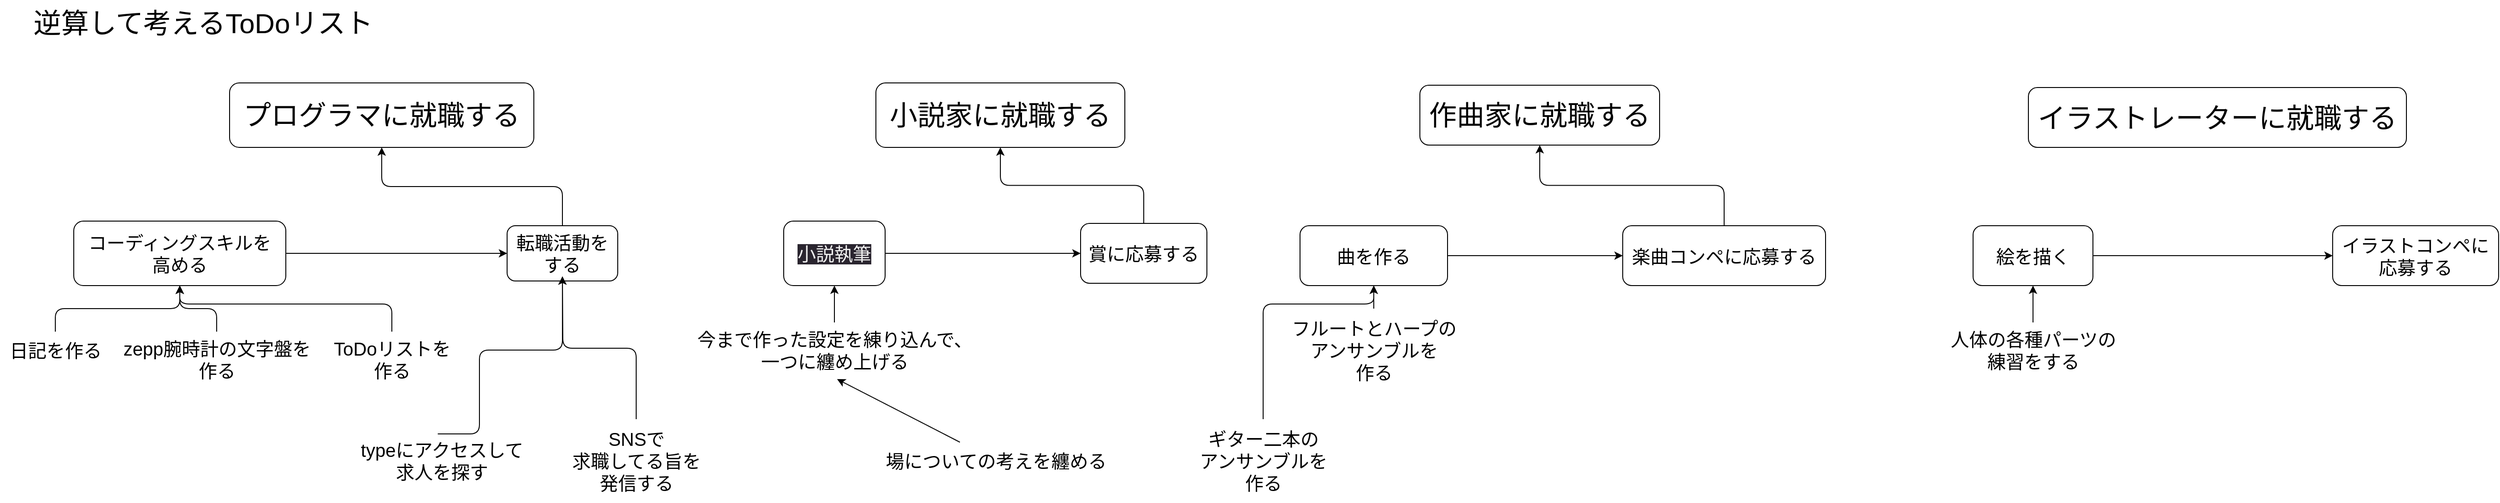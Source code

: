 <mxfile>
    <diagram id="4r1K1WVgAWdPKaOqnQd8" name="ページ1">
        <mxGraphModel dx="1102" dy="719" grid="1" gridSize="20" guides="1" tooltips="1" connect="1" arrows="1" fold="1" page="1" pageScale="1" pageWidth="827" pageHeight="1169" math="0" shadow="0">
            <root>
                <mxCell id="0"/>
                <mxCell id="1" parent="0"/>
                <mxCell id="4" value="&lt;span style=&quot;font-size: 30px;&quot;&gt;逆算して考えるToDoリスト&lt;/span&gt;" style="text;html=1;align=center;verticalAlign=middle;resizable=0;points=[];autosize=1;strokeColor=none;fillColor=none;" parent="1" vertex="1">
                    <mxGeometry x="25" y="10" width="390" height="50" as="geometry"/>
                </mxCell>
                <mxCell id="5" value="プログラマに就職する" style="rounded=1;whiteSpace=wrap;html=1;fontSize=30;" parent="1" vertex="1">
                    <mxGeometry x="249" y="100" width="330" height="70" as="geometry"/>
                </mxCell>
                <mxCell id="25" style="edgeStyle=orthogonalEdgeStyle;html=1;entryX=0.5;entryY=1;entryDx=0;entryDy=0;fontSize=20;" parent="1" source="11" target="24" edge="1">
                    <mxGeometry relative="1" as="geometry"/>
                </mxCell>
                <mxCell id="11" value="日記を作る" style="text;html=1;align=center;verticalAlign=middle;resizable=0;points=[];autosize=1;strokeColor=none;fillColor=none;fontSize=20;" parent="1" vertex="1">
                    <mxGeometry y="370" width="120" height="40" as="geometry"/>
                </mxCell>
                <mxCell id="27" style="edgeStyle=orthogonalEdgeStyle;html=1;entryX=0.5;entryY=1;entryDx=0;entryDy=0;fontSize=20;" parent="1" source="12" target="24" edge="1">
                    <mxGeometry relative="1" as="geometry"/>
                </mxCell>
                <mxCell id="12" value="zepp腕時計の文字盤を&lt;br&gt;作る" style="text;html=1;align=center;verticalAlign=middle;resizable=0;points=[];autosize=1;strokeColor=none;fillColor=none;fontSize=20;" parent="1" vertex="1">
                    <mxGeometry x="120" y="370" width="230" height="60" as="geometry"/>
                </mxCell>
                <mxCell id="28" style="edgeStyle=orthogonalEdgeStyle;html=1;entryX=0.5;entryY=1;entryDx=0;entryDy=0;fontSize=20;" parent="1" source="13" target="24" edge="1">
                    <mxGeometry relative="1" as="geometry">
                        <Array as="points">
                            <mxPoint x="425" y="340"/>
                            <mxPoint x="195" y="340"/>
                        </Array>
                    </mxGeometry>
                </mxCell>
                <mxCell id="13" value="ToDoリストを&lt;br&gt;作る" style="text;html=1;align=center;verticalAlign=middle;resizable=0;points=[];autosize=1;strokeColor=none;fillColor=none;fontSize=20;" parent="1" vertex="1">
                    <mxGeometry x="350" y="370" width="150" height="60" as="geometry"/>
                </mxCell>
                <mxCell id="15" value="小説家に就職する" style="rounded=1;whiteSpace=wrap;html=1;fontSize=30;" parent="1" vertex="1">
                    <mxGeometry x="950" y="100" width="270" height="70" as="geometry"/>
                </mxCell>
                <mxCell id="30" style="edgeStyle=orthogonalEdgeStyle;html=1;entryX=0.5;entryY=1;entryDx=0;entryDy=0;fontSize=20;" parent="1" source="17" target="29" edge="1">
                    <mxGeometry relative="1" as="geometry"/>
                </mxCell>
                <mxCell id="17" value="今まで作った設定を練り込んで、&lt;br style=&quot;font-size: 20px;&quot;&gt;一つに纏め上げる" style="text;html=1;align=center;verticalAlign=middle;resizable=0;points=[];autosize=1;strokeColor=none;fillColor=none;fontSize=20;" parent="1" vertex="1">
                    <mxGeometry x="745" y="360" width="320" height="60" as="geometry"/>
                </mxCell>
                <mxCell id="40" style="edgeStyle=orthogonalEdgeStyle;html=1;entryX=0;entryY=0.5;entryDx=0;entryDy=0;fontSize=20;" parent="1" source="24" target="31" edge="1">
                    <mxGeometry relative="1" as="geometry"/>
                </mxCell>
                <mxCell id="24" value="&lt;span style=&quot;&quot;&gt;コーディングスキルを&lt;/span&gt;&lt;br style=&quot;&quot;&gt;&lt;span style=&quot;&quot;&gt;高める&lt;/span&gt;" style="rounded=1;whiteSpace=wrap;html=1;fontSize=20;" parent="1" vertex="1">
                    <mxGeometry x="80" y="250" width="230" height="70" as="geometry"/>
                </mxCell>
                <mxCell id="38" style="edgeStyle=orthogonalEdgeStyle;html=1;entryX=0;entryY=0.5;entryDx=0;entryDy=0;fontSize=20;" parent="1" source="29" target="37" edge="1">
                    <mxGeometry relative="1" as="geometry"/>
                </mxCell>
                <mxCell id="29" value="&lt;span style=&quot;color: rgb(240, 240, 240); font-family: Helvetica; font-size: 20px; font-style: normal; font-variant-ligatures: normal; font-variant-caps: normal; font-weight: 400; letter-spacing: normal; orphans: 2; text-align: center; text-indent: 0px; text-transform: none; widows: 2; word-spacing: 0px; -webkit-text-stroke-width: 0px; background-color: rgb(42, 37, 47); text-decoration-thickness: initial; text-decoration-style: initial; text-decoration-color: initial; float: none; display: inline !important;&quot;&gt;小説執筆&lt;/span&gt;" style="rounded=1;whiteSpace=wrap;html=1;fontSize=20;" parent="1" vertex="1">
                    <mxGeometry x="850" y="250" width="110" height="70" as="geometry"/>
                </mxCell>
                <mxCell id="36" style="edgeStyle=orthogonalEdgeStyle;html=1;exitX=0.5;exitY=0;exitDx=0;exitDy=0;entryX=0.5;entryY=1;entryDx=0;entryDy=0;fontSize=20;" parent="1" source="31" target="5" edge="1">
                    <mxGeometry relative="1" as="geometry"/>
                </mxCell>
                <mxCell id="31" value="転職活動をする" style="rounded=1;whiteSpace=wrap;html=1;fontSize=20;" parent="1" vertex="1">
                    <mxGeometry x="550" y="255" width="120" height="60" as="geometry"/>
                </mxCell>
                <mxCell id="35" style="edgeStyle=orthogonalEdgeStyle;html=1;fontSize=20;exitX=0.479;exitY=0.017;exitDx=0;exitDy=0;exitPerimeter=0;" parent="1" source="32" edge="1">
                    <mxGeometry relative="1" as="geometry">
                        <mxPoint x="610" y="310" as="targetPoint"/>
                        <Array as="points">
                            <mxPoint x="520" y="481"/>
                            <mxPoint x="520" y="390"/>
                            <mxPoint x="610" y="390"/>
                        </Array>
                    </mxGeometry>
                </mxCell>
                <mxCell id="32" value="typeにアクセスして&lt;br&gt;求人を探す" style="text;html=1;align=center;verticalAlign=middle;resizable=0;points=[];autosize=1;strokeColor=none;fillColor=none;fontSize=20;" parent="1" vertex="1">
                    <mxGeometry x="379" y="480" width="200" height="60" as="geometry"/>
                </mxCell>
                <mxCell id="34" style="edgeStyle=orthogonalEdgeStyle;html=1;fontSize=20;" parent="1" source="33" edge="1">
                    <mxGeometry relative="1" as="geometry">
                        <mxPoint x="610" y="310" as="targetPoint"/>
                    </mxGeometry>
                </mxCell>
                <mxCell id="33" value="SNSで&lt;br&gt;求職してる旨を&lt;br&gt;発信する" style="text;html=1;align=center;verticalAlign=middle;resizable=0;points=[];autosize=1;strokeColor=none;fillColor=none;fontSize=20;" parent="1" vertex="1">
                    <mxGeometry x="610" y="465" width="160" height="90" as="geometry"/>
                </mxCell>
                <mxCell id="39" style="edgeStyle=orthogonalEdgeStyle;html=1;entryX=0.5;entryY=1;entryDx=0;entryDy=0;fontSize=20;" parent="1" source="37" target="15" edge="1">
                    <mxGeometry relative="1" as="geometry"/>
                </mxCell>
                <mxCell id="37" value="賞に応募する" style="rounded=1;whiteSpace=wrap;html=1;fontSize=20;" parent="1" vertex="1">
                    <mxGeometry x="1172" y="252.5" width="137" height="65" as="geometry"/>
                </mxCell>
                <mxCell id="41" value="作曲家に就職する" style="rounded=1;whiteSpace=wrap;html=1;fontSize=30;" parent="1" vertex="1">
                    <mxGeometry x="1540" y="102.5" width="260" height="65" as="geometry"/>
                </mxCell>
                <mxCell id="45" style="edgeStyle=orthogonalEdgeStyle;html=1;entryX=0;entryY=0.5;entryDx=0;entryDy=0;fontSize=20;" parent="1" source="42" target="43" edge="1">
                    <mxGeometry relative="1" as="geometry"/>
                </mxCell>
                <mxCell id="42" value="曲を作る" style="rounded=1;whiteSpace=wrap;html=1;fontSize=20;" parent="1" vertex="1">
                    <mxGeometry x="1410" y="255" width="160" height="65" as="geometry"/>
                </mxCell>
                <mxCell id="46" style="edgeStyle=orthogonalEdgeStyle;html=1;entryX=0.5;entryY=1;entryDx=0;entryDy=0;fontSize=20;" parent="1" source="43" target="41" edge="1">
                    <mxGeometry relative="1" as="geometry"/>
                </mxCell>
                <mxCell id="43" value="楽曲コンペに応募する" style="rounded=1;whiteSpace=wrap;html=1;fontSize=20;" parent="1" vertex="1">
                    <mxGeometry x="1760" y="255" width="220" height="65" as="geometry"/>
                </mxCell>
                <mxCell id="48" style="edgeStyle=orthogonalEdgeStyle;html=1;entryX=0.5;entryY=1;entryDx=0;entryDy=0;fontSize=20;" parent="1" source="47" target="42" edge="1">
                    <mxGeometry relative="1" as="geometry"/>
                </mxCell>
                <mxCell id="47" value="フルートとハープの&lt;br&gt;アンサンブルを&lt;br&gt;作る" style="text;html=1;align=center;verticalAlign=middle;resizable=0;points=[];autosize=1;strokeColor=none;fillColor=none;fontSize=20;" parent="1" vertex="1">
                    <mxGeometry x="1390" y="345" width="200" height="90" as="geometry"/>
                </mxCell>
                <mxCell id="50" style="edgeStyle=orthogonalEdgeStyle;html=1;entryX=0.5;entryY=1;entryDx=0;entryDy=0;fontSize=20;" parent="1" source="49" target="42" edge="1">
                    <mxGeometry relative="1" as="geometry">
                        <Array as="points">
                            <mxPoint x="1370" y="340"/>
                            <mxPoint x="1490" y="340"/>
                        </Array>
                    </mxGeometry>
                </mxCell>
                <mxCell id="49" value="ギター二本の&lt;br&gt;アンサンブルを&lt;br&gt;作る" style="text;html=1;align=center;verticalAlign=middle;resizable=0;points=[];autosize=1;strokeColor=none;fillColor=none;fontSize=20;" parent="1" vertex="1">
                    <mxGeometry x="1290" y="465" width="160" height="90" as="geometry"/>
                </mxCell>
                <mxCell id="51" value="イラストレーターに就職する" style="rounded=1;whiteSpace=wrap;html=1;fontSize=30;" parent="1" vertex="1">
                    <mxGeometry x="2200" y="105" width="410" height="65" as="geometry"/>
                </mxCell>
                <mxCell id="52" value="イラストコンペに&lt;br&gt;応募する" style="rounded=1;whiteSpace=wrap;html=1;fontSize=20;" parent="1" vertex="1">
                    <mxGeometry x="2530" y="255" width="180" height="65" as="geometry"/>
                </mxCell>
                <mxCell id="56" style="edgeStyle=orthogonalEdgeStyle;html=1;entryX=0;entryY=0.5;entryDx=0;entryDy=0;fontSize=20;" parent="1" source="53" target="52" edge="1">
                    <mxGeometry relative="1" as="geometry"/>
                </mxCell>
                <mxCell id="53" value="絵を描く" style="rounded=1;whiteSpace=wrap;html=1;fontSize=20;" parent="1" vertex="1">
                    <mxGeometry x="2140" y="255" width="130" height="65" as="geometry"/>
                </mxCell>
                <mxCell id="55" style="edgeStyle=orthogonalEdgeStyle;html=1;entryX=0.5;entryY=1;entryDx=0;entryDy=0;fontSize=20;" parent="1" source="54" target="53" edge="1">
                    <mxGeometry relative="1" as="geometry"/>
                </mxCell>
                <mxCell id="54" value="人体の各種パーツの&lt;br&gt;練習をする" style="text;html=1;align=center;verticalAlign=middle;resizable=0;points=[];autosize=1;strokeColor=none;fillColor=none;fontSize=20;" parent="1" vertex="1">
                    <mxGeometry x="2105" y="360" width="200" height="60" as="geometry"/>
                </mxCell>
                <mxCell id="59" style="edgeStyle=none;html=1;entryX=0.509;entryY=1.025;entryDx=0;entryDy=0;entryPerimeter=0;fontSize=20;" edge="1" parent="1" source="58" target="17">
                    <mxGeometry relative="1" as="geometry"/>
                </mxCell>
                <mxCell id="58" value="&lt;font style=&quot;font-size: 20px;&quot;&gt;場についての考えを纏める&lt;/font&gt;" style="text;html=1;align=center;verticalAlign=middle;resizable=0;points=[];autosize=1;strokeColor=none;fillColor=none;" vertex="1" parent="1">
                    <mxGeometry x="940" y="490" width="280" height="40" as="geometry"/>
                </mxCell>
            </root>
        </mxGraphModel>
    </diagram>
</mxfile>